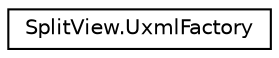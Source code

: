 digraph "Graphical Class Hierarchy"
{
 // LATEX_PDF_SIZE
  edge [fontname="Helvetica",fontsize="10",labelfontname="Helvetica",labelfontsize="10"];
  node [fontname="Helvetica",fontsize="10",shape=record];
  rankdir="LR";
  Node0 [label="SplitView.UxmlFactory",height=0.2,width=0.4,color="black", fillcolor="white", style="filled",URL="$class_split_view_1_1_uxml_factory.html",tooltip=" "];
}
